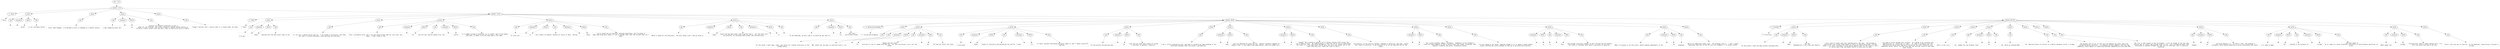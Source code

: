 digraph lpegNode {

node [fontname=Helvetica]
edge [style=dashed]

doc_0 [label="doc - 133"]


doc_0 -> { section_1}
{rank=same; section_1}

section_1 [label="section: 1-14"]


// END RANK doc_0

section_1 -> { header_2 prose_3 prose_4 prose_5 prose_6 section_7}
{rank=same; header_2 prose_3 prose_4 prose_5 prose_6 section_7}

header_2 [label="1 : Pylon"]

prose_3 [label="prose"]

prose_4 [label="prose"]

prose_5 [label="prose"]

prose_6 [label="prose"]

section_7 [label="section: 15-87"]


// END RANK section_1

header_2 -> leaf_8
leaf_8  [color=Gray,shape=rectangle,fontname=Inconsolata,label="* Pylon"]
// END RANK header_2

prose_3 -> { raw_9 prespace_10 literal_11 raw_12}
{rank=same; raw_9 prespace_10 literal_11 raw_12}

raw_9 [label="raw"]

prespace_10 [label="prespace"]

literal_11 [label="literal"]

raw_12 [label="raw"]


// END RANK prose_3

raw_9 -> leaf_13
leaf_13  [color=Gray,shape=rectangle,fontname=Inconsolata,label="
"]
// END RANK raw_9

prespace_10 -> leaf_14
leaf_14  [color=Gray,shape=rectangle,fontname=Inconsolata,label=""]
// END RANK prespace_10

literal_11 -> leaf_15
leaf_15  [color=Gray,shape=rectangle,fontname=Inconsolata,label="pylon"]
// END RANK literal_11

raw_12 -> leaf_16
leaf_16  [color=Gray,shape=rectangle,fontname=Inconsolata,label=" is our userspace kernel.
"]
// END RANK raw_12

prose_4 -> { raw_17}
{rank=same; raw_17}

raw_17 [label="raw"]


// END RANK prose_4

raw_17 -> leaf_18
leaf_18  [color=Gray,shape=rectangle,fontname=Inconsolata,label="
After some thought, I've decided to pull in nanomsg as a shared library.
"]
// END RANK raw_17

prose_5 -> { raw_19 prespace_20 literal_21 raw_22}
{rank=same; raw_19 prespace_20 literal_21 raw_22}

raw_19 [label="raw"]

prespace_20 [label="prespace"]

literal_21 [label="literal"]

raw_22 [label="raw"]


// END RANK prose_5

raw_19 -> leaf_23
leaf_23  [color=Gray,shape=rectangle,fontname=Inconsolata,label="
I may change my mind, but"]
// END RANK raw_19

prespace_20 -> leaf_24
leaf_24  [color=Gray,shape=rectangle,fontname=Inconsolata,label=" "]
// END RANK prespace_20

literal_21 -> leaf_25
leaf_25  [color=Gray,shape=rectangle,fontname=Inconsolata,label="luv"]
// END RANK literal_21

raw_22 -> leaf_26
leaf_26  [color=Gray,shape=rectangle,fontname=Inconsolata,label=" contains the network primitives to pull a
codex off the Internet, and using a properly-rebased shared library is
actually cleaner LuaJIT since you don't have to explicitly build a vtable.
"]
// END RANK raw_22

prose_6 -> { raw_27}
{rank=same; raw_27}

raw_27 [label="raw"]


// END RANK prose_6

raw_27 -> leaf_28
leaf_28  [color=Gray,shape=rectangle,fontname=Inconsolata,label="
Though I believe that's exactly what LJ is doing under the hood.

"]
// END RANK raw_27

section_7 -> { header_29 prose_30 prose_31 prose_32 prose_33 prose_34 prose_35 section_36 section_37}
{rank=same; header_29 prose_30 prose_31 prose_32 prose_33 prose_34 prose_35 section_36 section_37}

header_29 [label="2 : Next"]

prose_30 [label="prose"]

prose_31 [label="prose"]

prose_32 [label="prose"]

prose_33 [label="prose"]

prose_34 [label="prose"]

prose_35 [label="prose"]

section_36 [label="section: 40-87"]

section_37 [label="section: 88-133"]


// END RANK section_7

header_29 -> leaf_38
leaf_38  [color=Gray,shape=rectangle,fontname=Inconsolata,label="** Next"]
// END RANK header_29

prose_30 -> { raw_39 prespace_40 literal_41 raw_42}
{rank=same; raw_39 prespace_40 literal_41 raw_42}

raw_39 [label="raw"]

prespace_40 [label="prespace"]

literal_41 [label="literal"]

raw_42 [label="raw"]


// END RANK prose_30

raw_39 -> leaf_43
leaf_43  [color=Gray,shape=rectangle,fontname=Inconsolata,label="

I've got"]
// END RANK raw_39

prespace_40 -> leaf_44
leaf_44  [color=Gray,shape=rectangle,fontname=Inconsolata,label=" "]
// END RANK prespace_40

literal_41 -> leaf_45
leaf_45  [color=Gray,shape=rectangle,fontname=Inconsolata,label="femto"]
// END RANK literal_41

raw_42 -> leaf_46
leaf_46  [color=Gray,shape=rectangle,fontname=Inconsolata,label=" booting with the main event loop in Lua.
"]
// END RANK raw_42

prose_31 -> { raw_47}
{rank=same; raw_47}

raw_47 [label="raw"]


// END RANK prose_31

raw_47 -> leaf_48
leaf_48  [color=Gray,shape=rectangle,fontname=Inconsolata,label="
It can call a shared sqlite and luv.  I do intend to statically link them,
but that's a brisk afternoon's work porting the interface.
"]
// END RANK raw_47

prose_32 -> { raw_49 prespace_50 literal_51 raw_52 prespace_53 literal_54 raw_55}
{rank=same; raw_49 prespace_50 literal_51 raw_52 prespace_53 literal_54 raw_55}

raw_49 [label="raw"]

prespace_50 [label="prespace"]

literal_51 [label="literal"]

raw_52 [label="raw"]

prespace_53 [label="prespace"]

literal_54 [label="literal"]

raw_55 [label="raw"]


// END RANK prose_32

raw_49 -> leaf_56
leaf_56  [color=Gray,shape=rectangle,fontname=Inconsolata,label="
That's worthwhile work, and I can and should break them out into their own
repos.  I don't know if the"]
// END RANK raw_49

prespace_50 -> leaf_57
leaf_57  [color=Gray,shape=rectangle,fontname=Inconsolata,label=" "]
// END RANK prespace_50

literal_51 -> leaf_58
leaf_58  [color=Gray,shape=rectangle,fontname=Inconsolata,label="luv"]
// END RANK literal_51

raw_52 -> leaf_59
leaf_59  [color=Gray,shape=rectangle,fontname=Inconsolata,label=" one will get used by anyone else, but"]
// END RANK raw_52

prespace_53 -> leaf_60
leaf_60  [color=Gray,shape=rectangle,fontname=Inconsolata,label=""]
// END RANK prespace_53

literal_54 -> leaf_61
leaf_61  [color=Gray,shape=rectangle,fontname=Inconsolata,label="sqlite"]
// END RANK literal_54

raw_55 -> leaf_62
leaf_62  [color=Gray,shape=rectangle,fontname=Inconsolata,label=" is a common include in binaries, as is LuaJIT, and I'd bet money
that what I'm about to do has been done a few times.
"]
// END RANK raw_55

prose_33 -> { raw_63 prespace_64 literal_65 raw_66 prespace_67 literal_68 raw_69}
{rank=same; raw_63 prespace_64 literal_65 raw_66 prespace_67 literal_68 raw_69}

raw_63 [label="raw"]

prespace_64 [label="prespace"]

literal_65 [label="literal"]

raw_66 [label="raw"]

prespace_67 [label="prespace"]

literal_68 [label="literal"]

raw_69 [label="raw"]


// END RANK prose_33

raw_63 -> leaf_70
leaf_70  [color=Gray,shape=rectangle,fontname=Inconsolata,label="
It turns out"]
// END RANK raw_63

prespace_64 -> leaf_71
leaf_71  [color=Gray,shape=rectangle,fontname=Inconsolata,label=" "]
// END RANK prespace_64

literal_65 -> leaf_72
leaf_72  [color=Gray,shape=rectangle,fontname=Inconsolata,label="uv"]
// END RANK literal_65

raw_66 -> leaf_73
leaf_73  [color=Gray,shape=rectangle,fontname=Inconsolata,label=" has a whole tty module, because of course it does.  Wiring"]
// END RANK raw_66

prespace_67 -> leaf_74
leaf_74  [color=Gray,shape=rectangle,fontname=Inconsolata,label=""]
// END RANK prespace_67

literal_68 -> leaf_75
leaf_75  [color=Gray,shape=rectangle,fontname=Inconsolata,label="femto"]
// END RANK literal_68

raw_69 -> leaf_76
leaf_76  [color=Gray,shape=rectangle,fontname=Inconsolata,label=" up to luaJIT was an essential learning experience, and I'm going to
make some blog posts about it, but it became clear that the surface area isn't
right.
"]
// END RANK raw_69

prose_34 -> { raw_77 prespace_78 literal_79 raw_80 prespace_81 literal_82 raw_83}
{rank=same; raw_77 prespace_78 literal_79 raw_80 prespace_81 literal_82 raw_83}

raw_77 [label="raw"]

prespace_78 [label="prespace"]

literal_79 [label="literal"]

raw_80 [label="raw"]

prespace_81 [label="prespace"]

literal_82 [label="literal"]

raw_83 [label="raw"]


// END RANK prose_34

raw_77 -> leaf_84
leaf_84  [color=Gray,shape=rectangle,fontname=Inconsolata,label="
Which is good for the blog post!  The only thing I won't end up using is"]
// END RANK raw_77

prespace_78 -> leaf_85
leaf_85  [color=Gray,shape=rectangle,fontname=Inconsolata,label=""]
// END RANK prespace_78

literal_79 -> leaf_86
leaf_86  [color=Gray,shape=rectangle,fontname=Inconsolata,label="femto"]
// END RANK literal_79

raw_80 -> leaf_87
leaf_87  [color=Gray,shape=rectangle,fontname=Inconsolata,label=" itself and the main event loop I ported from C.  All the tools will
be essential for building femto proper and internalizing"]
// END RANK raw_80

prespace_81 -> leaf_88
leaf_88  [color=Gray,shape=rectangle,fontname=Inconsolata,label=" "]
// END RANK prespace_81

literal_82 -> leaf_89
leaf_89  [color=Gray,shape=rectangle,fontname=Inconsolata,label="uv"]
// END RANK literal_82

raw_83 -> leaf_90
leaf_90  [color=Gray,shape=rectangle,fontname=Inconsolata,label=".
"]
// END RANK raw_83

prose_35 -> { raw_91 prespace_92 literal_93 raw_94}
{rank=same; raw_91 prespace_92 literal_93 raw_94}

raw_91 [label="raw"]

prespace_92 [label="prespace"]

literal_93 [label="literal"]

raw_94 [label="raw"]


// END RANK prose_35

raw_91 -> leaf_95
leaf_95  [color=Gray,shape=rectangle,fontname=Inconsolata,label="
In the meantime, my next step is to build my own repl on"]
// END RANK raw_91

prespace_92 -> leaf_96
leaf_96  [color=Gray,shape=rectangle,fontname=Inconsolata,label=" "]
// END RANK prespace_92

literal_93 -> leaf_97
leaf_97  [color=Gray,shape=rectangle,fontname=Inconsolata,label="luv"]
// END RANK literal_93

raw_94 -> leaf_98
leaf_98  [color=Gray,shape=rectangle,fontname=Inconsolata,label=" and start
persisting things!

"]
// END RANK raw_94

section_36 -> { header_99 prose_100 prose_101 prose_102 prose_103 prose_104 prose_105 prose_106 prose_107 prose_108 prose_109 prose_110 prose_111 prose_112}
{rank=same; header_99 prose_100 prose_101 prose_102 prose_103 prose_104 prose_105 prose_106 prose_107 prose_108 prose_109 prose_110 prose_111 prose_112}

header_99 [label="3 : wiring and plumbing"]

prose_100 [label="prose"]

prose_101 [label="prose"]

prose_102 [label="prose"]

prose_103 [label="prose"]

prose_104 [label="prose"]

prose_105 [label="prose"]

prose_106 [label="prose"]

prose_107 [label="prose"]

prose_108 [label="prose"]

prose_109 [label="prose"]

prose_110 [label="prose"]

prose_111 [label="prose"]

prose_112 [label="prose"]


// END RANK section_36

header_99 -> leaf_113
leaf_113  [color=Gray,shape=rectangle,fontname=Inconsolata,label="*** wiring and plumbing"]
// END RANK header_99

prose_100 -> { raw_114}
{rank=same; raw_114}

raw_114 [label="raw"]


// END RANK prose_100

raw_114 -> leaf_115
leaf_115  [color=Gray,shape=rectangle,fontname=Inconsolata,label="

At this point I have lpeg, libuv, and libluv all linking statically to the
bridge binary.
"]
// END RANK raw_114

prose_101 -> { raw_116 prespace_117 literal_118 raw_119 prespace_120 italic_121 raw_122}
{rank=same; raw_116 prespace_117 literal_118 raw_119 prespace_120 italic_121 raw_122}

raw_116 [label="raw"]

prespace_117 [label="prespace"]

literal_118 [label="literal"]

raw_119 [label="raw"]

prespace_120 [label="prespace"]

italic_121 [label="italic"]

raw_122 [label="raw"]


// END RANK prose_101

raw_116 -> leaf_123
leaf_123  [color=Gray,shape=rectangle,fontname=Inconsolata,label="
NB: LuaJIT has two ways to interface with C, its"]
// END RANK raw_116

prespace_117 -> leaf_124
leaf_124  [color=Gray,shape=rectangle,fontname=Inconsolata,label=" "]
// END RANK prespace_117

literal_118 -> leaf_125
leaf_125  [color=Gray,shape=rectangle,fontname=Inconsolata,label="ffi"]
// END RANK literal_118

raw_119 -> leaf_126
leaf_126  [color=Gray,shape=rectangle,fontname=Inconsolata,label=" module and the stack
interface it has in common with PUC Lua.  For this discussion I will call the
former"]
// END RANK raw_119

prespace_120 -> leaf_127
leaf_127  [color=Gray,shape=rectangle,fontname=Inconsolata,label=" "]
// END RANK prespace_120

italic_121 -> leaf_128
leaf_128  [color=Gray,shape=rectangle,fontname=Inconsolata,label="the"]
// END RANK italic_121

raw_122 -> leaf_129
leaf_129  [color=Gray,shape=rectangle,fontname=Inconsolata,label=" FFI and the latter the stack.
"]
// END RANK raw_122

prose_102 -> { raw_130 prespace_131 literal_132 raw_133 prespace_134 literal_135 raw_136}
{rank=same; raw_130 prespace_131 literal_132 raw_133 prespace_134 literal_135 raw_136}

raw_130 [label="raw"]

prespace_131 [label="prespace"]

literal_132 [label="literal"]

raw_133 [label="raw"]

prespace_134 [label="prespace"]

literal_135 [label="literal"]

raw_136 [label="raw"]


// END RANK prose_102

raw_130 -> leaf_137
leaf_137  [color=Gray,shape=rectangle,fontname=Inconsolata,label="
I also have"]
// END RANK raw_130

prespace_131 -> leaf_138
leaf_138  [color=Gray,shape=rectangle,fontname=Inconsolata,label=" "]
// END RANK prespace_131

literal_132 -> leaf_139
leaf_139  [color=Gray,shape=rectangle,fontname=Inconsolata,label="femto"]
// END RANK literal_132

raw_133 -> leaf_140
leaf_140  [color=Gray,shape=rectangle,fontname=Inconsolata,label=" linked in statically and marshalled via the FFI. I have"]
// END RANK raw_133

prespace_134 -> leaf_141
leaf_141  [color=Gray,shape=rectangle,fontname=Inconsolata,label=""]
// END RANK prespace_134

literal_135 -> leaf_142
leaf_142  [color=Gray,shape=rectangle,fontname=Inconsolata,label="lfs"]
// END RANK literal_135

raw_136 -> leaf_143
leaf_143  [color=Gray,shape=rectangle,fontname=Inconsolata,label=" in there, because everything pre-pylon needs it, but I found a pure-FFI
edition.
"]
// END RANK raw_136

prose_103 -> { raw_144 prespace_145 literal_146 raw_147}
{rank=same; raw_144 prespace_145 literal_146 raw_147}

raw_144 [label="raw"]

prespace_145 [label="prespace"]

literal_146 [label="literal"]

raw_147 [label="raw"]


// END RANK prose_103

raw_144 -> leaf_148
leaf_148  [color=Gray,shape=rectangle,fontname=Inconsolata,label="
In the process discovering that"]
// END RANK raw_144

prespace_145 -> leaf_149
leaf_149  [color=Gray,shape=rectangle,fontname=Inconsolata,label=" "]
// END RANK prespace_145

literal_146 -> leaf_150
leaf_150  [color=Gray,shape=rectangle,fontname=Inconsolata,label="luv"]
// END RANK literal_146

raw_147 -> leaf_151
leaf_151  [color=Gray,shape=rectangle,fontname=Inconsolata,label=" uses the Lua stack and a bunch of custom
C functions to marshall resources.
"]
// END RANK raw_147

prose_104 -> { raw_152}
{rank=same; raw_152}

raw_152 [label="raw"]


// END RANK prose_104

raw_152 -> leaf_153
leaf_153  [color=Gray,shape=rectangle,fontname=Inconsolata,label="
I was a little confused by this, and need to solidify my understanding of the
difference between them from LuaJIT's perspective.
"]
// END RANK raw_152

prose_105 -> { prespace_154 literal_155 raw_156}
{rank=same; prespace_154 literal_155 raw_156}

prespace_154 [label="prespace"]

literal_155 [label="literal"]

raw_156 [label="raw"]


// END RANK prose_105

prespace_154 -> leaf_157
leaf_157  [color=Gray,shape=rectangle,fontname=Inconsolata,label=""]
// END RANK prespace_154

literal_155 -> leaf_158
leaf_158  [color=Gray,shape=rectangle,fontname=Inconsolata,label="lpeg"]
// END RANK literal_155

raw_156 -> leaf_159
leaf_159  [color=Gray,shape=rectangle,fontname=Inconsolata,label=" can't be improved by using the FFI.  Pattern synthesis happens at
compile time, if you compile and dump modules, which we always will.
"]
// END RANK raw_156

prose_106 -> { prespace_160 literal_161 raw_162}
{rank=same; prespace_160 literal_161 raw_162}

prespace_160 [label="prespace"]

literal_161 [label="literal"]

raw_162 [label="raw"]


// END RANK prose_106

prespace_160 -> leaf_163
leaf_163  [color=Gray,shape=rectangle,fontname=Inconsolata,label=""]
// END RANK prespace_160

literal_161 -> leaf_164
leaf_164  [color=Gray,shape=rectangle,fontname=Inconsolata,label="uv"]
// END RANK literal_161

raw_162 -> leaf_165
leaf_165  [color=Gray,shape=rectangle,fontname=Inconsolata,label=" though?  We're going to spend a lot of energy tossing stuff across the
lua-uv bounary layer.  My understanding is that the JIT of course understands
the stack, it's the same stack the VM uses, but also that normal use of the
stack interface will cause the trace to spill/
"]
// END RANK raw_162

prose_107 -> { raw_166}
{rank=same; raw_166}

raw_166 [label="raw"]


// END RANK prose_107

raw_166 -> leaf_167
leaf_167  [color=Gray,shape=rectangle,fontname=Inconsolata,label="
Fortunately, as the official dynamic language of obsessive code bums, LuaJIT
has a built-in profiler, so my priority is to set up shop and turn on the
lights.
"]
// END RANK raw_166

prose_108 -> { prespace_168 literal_169 raw_170}
{rank=same; prespace_168 literal_169 raw_170}

prespace_168 [label="prespace"]

literal_169 [label="literal"]

raw_170 [label="raw"]


// END RANK prose_108

prespace_168 -> leaf_171
leaf_171  [color=Gray,shape=rectangle,fontname=Inconsolata,label=""]
// END RANK prespace_168

literal_169 -> leaf_172
leaf_172  [color=Gray,shape=rectangle,fontname=Inconsolata,label="luv"]
// END RANK literal_169

raw_170 -> leaf_173
leaf_173  [color=Gray,shape=rectangle,fontname=Inconsolata,label=" has a worse problem, namely, callbacks.  Somewhere in Tim Caldwell's
stack are some examples of how to build those into proper coroutines that
register a handler and yield, resuming on events.
"]
// END RANK raw_170

prose_109 -> { raw_174}
{rank=same; raw_174}

raw_174 [label="raw"]


// END RANK prose_109

raw_174 -> leaf_175
leaf_175  [color=Gray,shape=rectangle,fontname=Inconsolata,label="
I'm just going to use those, tempting though it is to spend a couple months
finely crafting the joints between uv and lua to be arbitrarily perfect.
"]
// END RANK raw_174

prose_110 -> { prespace_176 literal_177 raw_178 prespace_179 italic_180 raw_181}
{rank=same; prespace_176 literal_177 raw_178 prespace_179 italic_180 raw_181}

prespace_176 [label="prespace"]

literal_177 [label="literal"]

raw_178 [label="raw"]

prespace_179 [label="prespace"]

italic_180 [label="italic"]

raw_181 [label="raw"]


// END RANK prose_110

prespace_176 -> leaf_182
leaf_182  [color=Gray,shape=rectangle,fontname=Inconsolata,label=""]
// END RANK prespace_176

literal_177 -> leaf_183
leaf_183  [color=Gray,shape=rectangle,fontname=Inconsolata,label="uv"]
// END RANK literal_177

raw_178 -> leaf_184
leaf_184  [color=Gray,shape=rectangle,fontname=Inconsolata,label=" is"]
// END RANK raw_178

prespace_179 -> leaf_185
leaf_185  [color=Gray,shape=rectangle,fontname=Inconsolata,label=" "]
// END RANK prespace_179

italic_180 -> leaf_186
leaf_186  [color=Gray,shape=rectangle,fontname=Inconsolata,label="tiny"]
// END RANK italic_180

raw_181 -> leaf_187
leaf_187  [color=Gray,shape=rectangle,fontname=Inconsolata,label=" and already statically loaded, so perf testing the FFI against
the stack is tractable once there's any point in doing so.
"]
// END RANK raw_181

prose_111 -> { raw_188 prespace_189 literal_190 raw_191}
{rank=same; raw_188 prespace_189 literal_190 raw_191}

raw_188 [label="raw"]

prespace_189 [label="prespace"]

literal_190 [label="literal"]

raw_191 [label="raw"]


// END RANK prose_111

raw_188 -> leaf_192
leaf_192  [color=Gray,shape=rectangle,fontname=Inconsolata,label="
What I'm saying is: do this early, before making commitments to the"]
// END RANK raw_188

prespace_189 -> leaf_193
leaf_193  [color=Gray,shape=rectangle,fontname=Inconsolata,label=" "]
// END RANK prespace_189

literal_190 -> leaf_194
leaf_194  [color=Gray,shape=rectangle,fontname=Inconsolata,label="luv"]
// END RANK literal_190

raw_191 -> leaf_195
leaf_195  [color=Gray,shape=rectangle,fontname=Inconsolata,label="
bindings.
"]
// END RANK raw_191

prose_112 -> { raw_196}
{rank=same; raw_196}

raw_196 [label="raw"]


// END RANK prose_112

raw_196 -> leaf_197
leaf_197  [color=Gray,shape=rectangle,fontname=Inconsolata,label="
Which are admittedly paper-thin.  The bindings that is.  I don't expect
migrating code over to the FFI will be traumatic if it proves useful.

"]
// END RANK raw_196

section_37 -> { header_198 prose_199 prose_200 prose_201 prose_202 prose_203 prose_204 prose_205 prose_206 prose_207 prose_208 prose_209 prose_210 prose_211}
{rank=same; header_198 prose_199 prose_200 prose_201 prose_202 prose_203 prose_204 prose_205 prose_206 prose_207 prose_208 prose_209 prose_210 prose_211}

header_198 [label="3 : Priorities"]

prose_199 [label="prose"]

prose_200 [label="prose"]

prose_201 [label="prose"]

prose_202 [label="prose"]

prose_203 [label="prose"]

prose_204 [label="prose"]

prose_205 [label="prose"]

prose_206 [label="prose"]

prose_207 [label="prose"]

prose_208 [label="prose"]

prose_209 [label="prose"]

prose_210 [label="prose"]

prose_211 [label="prose"]


// END RANK section_37

header_198 -> leaf_212
leaf_212  [color=Gray,shape=rectangle,fontname=Inconsolata,label="*** Priorities"]
// END RANK header_198

prose_199 -> { raw_213 prespace_214 literal_215 raw_216}
{rank=same; raw_213 prespace_214 literal_215 raw_216}

raw_213 [label="raw"]

prespace_214 [label="prespace"]

literal_215 [label="literal"]

raw_216 [label="raw"]


// END RANK prose_199

raw_213 -> leaf_217
leaf_217  [color=Gray,shape=rectangle,fontname=Inconsolata,label="

At this point I have the main project building with"]
// END RANK raw_213

prespace_214 -> leaf_218
leaf_218  [color=Gray,shape=rectangle,fontname=Inconsolata,label=" "]
// END RANK prespace_214

literal_215 -> leaf_219
leaf_219  [color=Gray,shape=rectangle,fontname=Inconsolata,label="make"]
// END RANK literal_215

raw_216 -> leaf_220
leaf_220  [color=Gray,shape=rectangle,fontname=Inconsolata,label=" and the
dependencies I can clean and rebuild.
"]
// END RANK raw_216

prose_200 -> { raw_221}
{rank=same; raw_221}

raw_221 [label="raw"]


// END RANK prose_200

raw_221 -> leaf_222
leaf_222  [color=Gray,shape=rectangle,fontname=Inconsolata,label="
I will need to tinker with this substantially, and soon.  The minimum is
detecting a few custom flags based on flavor of operating system.  Gitlab
makes it at least tractable to test builds against most of the flavors, and I
of course have a Mac and Ubuntu distro to work with at home.
"]
// END RANK raw_221

prose_201 -> { raw_223}
{rank=same; raw_223}

raw_223 [label="raw"]


// END RANK prose_201

raw_223 -> leaf_224
leaf_224  [color=Gray,shape=rectangle,fontname=Inconsolata,label="
I do need to focus through this stretch.  It's going to be littered with
opportunities to 'really get it right'.  At least I recognize that the
sensibilities which have lead me to wiring up low-level libraries into
something called 'pylon' are the kind that can also get stuck at that base
level forever.
"]
// END RANK raw_223

prose_202 -> { raw_225}
{rank=same; raw_225}

raw_225 [label="raw"]


// END RANK prose_202

raw_225 -> leaf_226
leaf_226  [color=Gray,shape=rectangle,fontname=Inconsolata,label="
Here's a hit list:
"]
// END RANK raw_225

prose_203 -> { raw_227 prespace_228 literal_229 raw_230}
{rank=same; raw_227 prespace_228 literal_229 raw_230}

raw_227 [label="raw"]

prespace_228 [label="prespace"]

literal_229 [label="literal"]

raw_230 [label="raw"]


// END RANK prose_203

raw_227 -> leaf_231
leaf_231  [color=Gray,shape=rectangle,fontname=Inconsolata,label="
- [X]  Summon the raw terminal from"]
// END RANK raw_227

prespace_228 -> leaf_232
leaf_232  [color=Gray,shape=rectangle,fontname=Inconsolata,label=" "]
// END RANK prespace_228

literal_229 -> leaf_233
leaf_233  [color=Gray,shape=rectangle,fontname=Inconsolata,label="luv"]
// END RANK literal_229

raw_230 -> leaf_234
leaf_234  [color=Gray,shape=rectangle,fontname=Inconsolata,label="!
"]
// END RANK raw_230

prose_204 -> { raw_235}
{rank=same; raw_235}

raw_235 [label="raw"]


// END RANK prose_204

raw_235 -> leaf_236
leaf_236  [color=Gray,shape=rectangle,fontname=Inconsolata,label="
- [X]  Write an evented REPL.
"]
// END RANK raw_235

prose_205 -> { raw_237}
{rank=same; raw_237}

raw_237 [label="raw"]


// END RANK prose_205

raw_237 -> leaf_238
leaf_238  [color=Gray,shape=rectangle,fontname=Inconsolata,label="
- [X]  Add persistence of history in a SQLite database called ~/.bridge

"]
// END RANK raw_237

prose_206 -> { raw_239}
{rank=same; raw_239}

raw_239 [label="raw"]


// END RANK prose_206

raw_239 -> leaf_240
leaf_240  [color=Gray,shape=rectangle,fontname=Inconsolata,label="
The hardest part of all of this will be keeping the event loop from
contaminating my libraries.  I'm keeping certain compacts with the Lua
community, which amount to respecting bytecode-compatibility with both VMs.
"]
// END RANK raw_239

prose_207 -> { raw_241}
{rank=same; raw_241}

raw_241 [label="raw"]


// END RANK prose_207

raw_241 -> leaf_242
leaf_242  [color=Gray,shape=rectangle,fontname=Inconsolata,label="
The rule is that LuaJIT is the tie breaker: I will do things in the fast and
natural way for LuaJIT and provide shims to Lua.  Lua's minimalism means that
everything is exposed through the same sort of interface, this is entirely
practical.
"]
// END RANK raw_241

prose_208 -> { raw_243 prespace_244 literal_245 raw_246}
{rank=same; raw_243 prespace_244 literal_245 raw_246}

raw_243 [label="raw"]

prespace_244 [label="prespace"]

literal_245 [label="literal"]

raw_246 [label="raw"]


// END RANK prose_208

raw_243 -> leaf_247
leaf_247  [color=Gray,shape=rectangle,fontname=Inconsolata,label="
Indeed"]
// END RANK raw_243

prespace_244 -> leaf_248
leaf_248  [color=Gray,shape=rectangle,fontname=Inconsolata,label=" "]
// END RANK prespace_244

literal_245 -> leaf_249
leaf_249  [color=Gray,shape=rectangle,fontname=Inconsolata,label="luv"]
// END RANK literal_245

raw_246 -> leaf_250
leaf_250  [color=Gray,shape=rectangle,fontname=Inconsolata,label=" can build against 5.3.  So there's that. The problem is
callbacks, which spread osmotically across everything they touch.
"]
// END RANK raw_246

prose_209 -> { raw_251 prespace_252 literal_253 raw_254 prespace_255 literal_256 raw_257}
{rank=same; raw_251 prespace_252 literal_253 raw_254 prespace_255 literal_256 raw_257}

raw_251 [label="raw"]

prespace_252 [label="prespace"]

literal_253 [label="literal"]

raw_254 [label="raw"]

prespace_255 [label="prespace"]

literal_256 [label="literal"]

raw_257 [label="raw"]


// END RANK prose_209

raw_251 -> leaf_258
leaf_258  [color=Gray,shape=rectangle,fontname=Inconsolata,label="
I'll need to make"]
// END RANK raw_251

prespace_252 -> leaf_259
leaf_259  [color=Gray,shape=rectangle,fontname=Inconsolata,label=" "]
// END RANK prespace_252

literal_253 -> leaf_260
leaf_260  [color=Gray,shape=rectangle,fontname=Inconsolata,label="orb"]
// END RANK literal_253

raw_254 -> leaf_261
leaf_261  [color=Gray,shape=rectangle,fontname=Inconsolata,label=" evented in the presence of"]
// END RANK raw_254

prespace_255 -> leaf_262
leaf_262  [color=Gray,shape=rectangle,fontname=Inconsolata,label=" "]
// END RANK prespace_255

literal_256 -> leaf_263
leaf_263  [color=Gray,shape=rectangle,fontname=Inconsolata,label="bridge"]
// END RANK literal_256

raw_257 -> leaf_264
leaf_264  [color=Gray,shape=rectangle,fontname=Inconsolata,label=", and that needs to
be as simple as using coroutines internally to yield between operations on
files.
"]
// END RANK raw_257

prose_210 -> { raw_265 prespace_266 literal_267 raw_268}
{rank=same; raw_265 prespace_266 literal_267 raw_268}

raw_265 [label="raw"]

prespace_266 [label="prespace"]

literal_267 [label="literal"]

raw_268 [label="raw"]


// END RANK prose_210

raw_265 -> leaf_269
leaf_269  [color=Gray,shape=rectangle,fontname=Inconsolata,label="
Which means the"]
// END RANK raw_265

prespace_266 -> leaf_270
leaf_270  [color=Gray,shape=rectangle,fontname=Inconsolata,label=" "]
// END RANK prespace_266

literal_267 -> leaf_271
leaf_271  [color=Gray,shape=rectangle,fontname=Inconsolata,label="bridge"]
// END RANK literal_267

raw_268 -> leaf_272
leaf_272  [color=Gray,shape=rectangle,fontname=Inconsolata,label=" callside must read as simple method calls. I'm
still not quite sure how to do this.
"]
// END RANK raw_268

prose_211 -> { raw_273}
{rank=same; raw_273}

raw_273 [label="raw"]


// END RANK prose_211

raw_273 -> leaf_274
leaf_274  [color=Gray,shape=rectangle,fontname=Inconsolata,label="
There's only one way to find out. In the meantime, registering a callback is
no big."]
// END RANK raw_273


}
